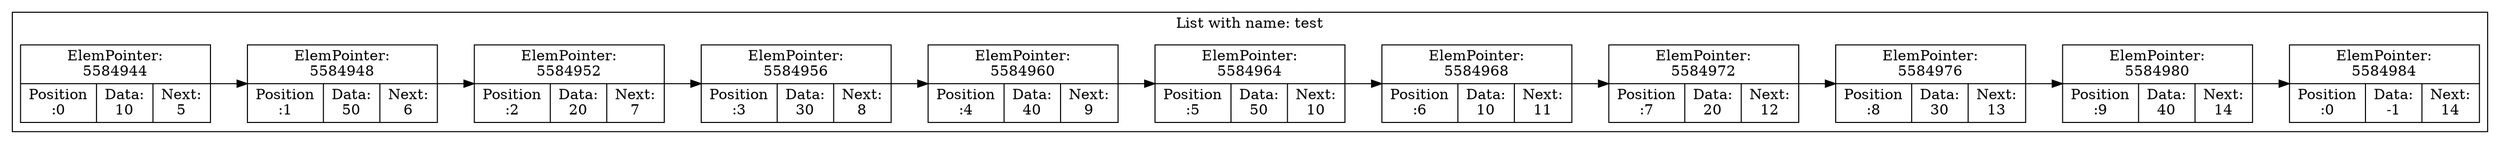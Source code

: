 digraph G{
rankdir=LR;
subgraph clusterlist {
0 [shape=record, label="ElemPointer:\n5584944 | {Position\n:0 | Data:\n10 | Next:\n5}"];
1 [shape=record, label="ElemPointer:\n5584948 | {Position\n:50 | Data:\n6 | Next:\n5}"];
0->1
1 [shape=record, label="ElemPointer:\n5584948 | {Position\n:1 | Data:\n50 | Next:\n6}"];
2 [shape=record, label="ElemPointer:\n5584952 | {Position\n:20 | Data:\n7 | Next:\n6}"];
1->2
2 [shape=record, label="ElemPointer:\n5584952 | {Position\n:2 | Data:\n20 | Next:\n7}"];
3 [shape=record, label="ElemPointer:\n5584956 | {Position\n:30 | Data:\n8 | Next:\n7}"];
2->3
3 [shape=record, label="ElemPointer:\n5584956 | {Position\n:3 | Data:\n30 | Next:\n8}"];
4 [shape=record, label="ElemPointer:\n5584960 | {Position\n:40 | Data:\n9 | Next:\n8}"];
3->4
4 [shape=record, label="ElemPointer:\n5584960 | {Position\n:4 | Data:\n40 | Next:\n9}"];
5 [shape=record, label="ElemPointer:\n5584964 | {Position\n:50 | Data:\n10 | Next:\n9}"];
4->5
5 [shape=record, label="ElemPointer:\n5584964 | {Position\n:5 | Data:\n50 | Next:\n10}"];
6 [shape=record, label="ElemPointer:\n5584968 | {Position\n:10 | Data:\n11 | Next:\n10}"];
5->6
6 [shape=record, label="ElemPointer:\n5584968 | {Position\n:6 | Data:\n10 | Next:\n11}"];
7 [shape=record, label="ElemPointer:\n5584972 | {Position\n:20 | Data:\n12 | Next:\n11}"];
6->7
7 [shape=record, label="ElemPointer:\n5584972 | {Position\n:7 | Data:\n20 | Next:\n12}"];
8 [shape=record, label="ElemPointer:\n5584976 | {Position\n:30 | Data:\n13 | Next:\n12}"];
7->8
8 [shape=record, label="ElemPointer:\n5584976 | {Position\n:8 | Data:\n30 | Next:\n13}"];
9 [shape=record, label="ElemPointer:\n5584980 | {Position\n:40 | Data:\n14 | Next:\n13}"];
8->9
9 [shape=record, label="ElemPointer:\n5584980 | {Position\n:9 | Data:\n40 | Next:\n14}"];
10 [shape=record, label="ElemPointer:\n5584984 | {Position\n:0 | Data:\n-1 | Next:\n14}"];
9->10
label = "List with name: test"}
}
